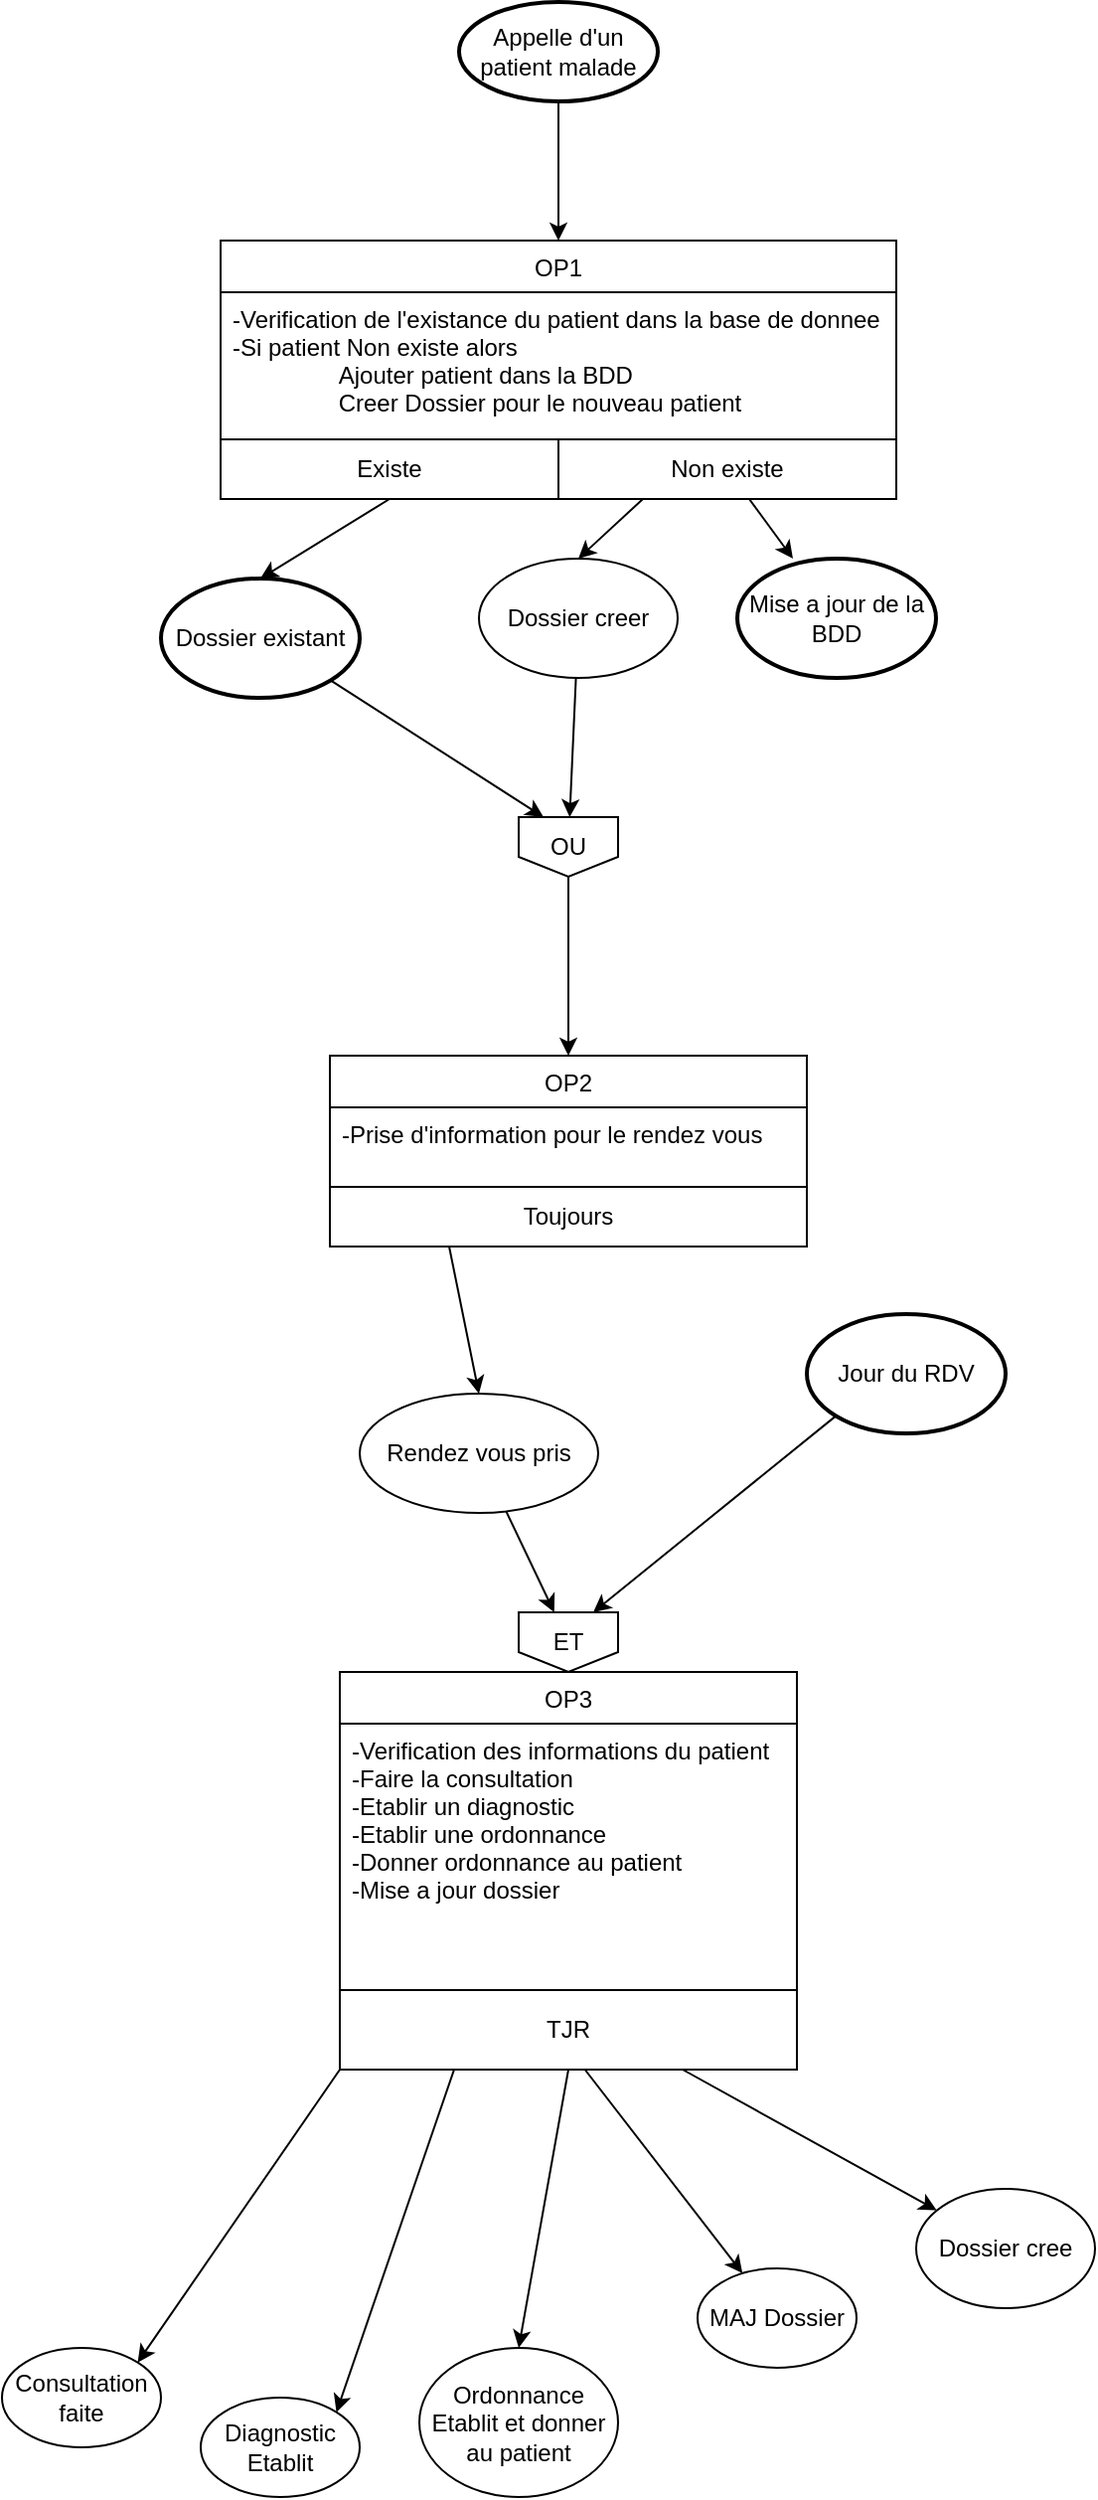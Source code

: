 <mxfile>
    <diagram id="7lCjCTw9FadFkKfdCpsF" name="Page-1">
        <mxGraphModel dx="1070" dy="599" grid="1" gridSize="10" guides="1" tooltips="1" connect="1" arrows="1" fold="1" page="1" pageScale="1" pageWidth="2339" pageHeight="3300" math="0" shadow="0">
            <root>
                <mxCell id="0"/>
                <mxCell id="1" parent="0"/>
                <mxCell id="2" value="OP1" style="swimlane;fontStyle=0;childLayout=stackLayout;horizontal=1;startSize=26;fillColor=none;horizontalStack=0;resizeParent=1;resizeParentMax=0;resizeLast=0;collapsible=1;marginBottom=0;" parent="1" vertex="1">
                    <mxGeometry x="320" y="170" width="340" height="100" as="geometry"/>
                </mxCell>
                <mxCell id="5" value="-Verification de l'existance du patient dans la base de donnee&#10;-Si patient Non existe alors &#10;                Ajouter patient dans la BDD &#10;                Creer Dossier pour le nouveau patient" style="text;strokeColor=none;fillColor=none;align=left;verticalAlign=top;spacingLeft=4;spacingRight=4;overflow=hidden;rotatable=0;points=[[0,0.5],[1,0.5]];portConstraint=eastwest;" parent="2" vertex="1">
                    <mxGeometry y="26" width="340" height="74" as="geometry"/>
                </mxCell>
                <mxCell id="17" style="edgeStyle=none;html=1;exitX=0.5;exitY=1;exitDx=0;exitDy=0;exitPerimeter=0;entryX=0.5;entryY=0;entryDx=0;entryDy=0;" parent="1" source="7" target="2" edge="1">
                    <mxGeometry relative="1" as="geometry"/>
                </mxCell>
                <mxCell id="7" value="Appelle d'un patient malade" style="strokeWidth=2;html=1;shape=mxgraph.flowchart.start_1;whiteSpace=wrap;" parent="1" vertex="1">
                    <mxGeometry x="440" y="50" width="100" height="50" as="geometry"/>
                </mxCell>
                <mxCell id="26" style="edgeStyle=none;html=1;exitX=0.855;exitY=0.855;exitDx=0;exitDy=0;exitPerimeter=0;entryX=0.25;entryY=0;entryDx=0;entryDy=0;" parent="1" source="8" target="21" edge="1">
                    <mxGeometry relative="1" as="geometry"/>
                </mxCell>
                <mxCell id="8" value="Dossier existant" style="strokeWidth=2;html=1;shape=mxgraph.flowchart.start_1;whiteSpace=wrap;" parent="1" vertex="1">
                    <mxGeometry x="290" y="340" width="100" height="60" as="geometry"/>
                </mxCell>
                <mxCell id="10" value="Mise a jour de la BDD" style="strokeWidth=2;html=1;shape=mxgraph.flowchart.start_1;whiteSpace=wrap;" parent="1" vertex="1">
                    <mxGeometry x="580" y="330" width="100" height="60" as="geometry"/>
                </mxCell>
                <mxCell id="24" style="edgeStyle=none;html=1;exitX=0.145;exitY=0.855;exitDx=0;exitDy=0;exitPerimeter=0;entryX=0.75;entryY=0;entryDx=0;entryDy=0;" parent="1" source="12" target="75" edge="1">
                    <mxGeometry relative="1" as="geometry"/>
                </mxCell>
                <mxCell id="12" value="Jour du RDV" style="strokeWidth=2;html=1;shape=mxgraph.flowchart.start_1;whiteSpace=wrap;" parent="1" vertex="1">
                    <mxGeometry x="615" y="710" width="100" height="60" as="geometry"/>
                </mxCell>
                <mxCell id="70" value="" style="edgeStyle=none;html=1;entryX=0.5;entryY=0;entryDx=0;entryDy=0;" edge="1" parent="1" source="21" target="68">
                    <mxGeometry relative="1" as="geometry"/>
                </mxCell>
                <mxCell id="21" value="OU" style="shape=offPageConnector;whiteSpace=wrap;html=1;size=0.333;" parent="1" vertex="1">
                    <mxGeometry x="470" y="460" width="50" height="30" as="geometry"/>
                </mxCell>
                <mxCell id="27" value="OP3" style="swimlane;fontStyle=0;childLayout=stackLayout;horizontal=1;startSize=26;fillColor=none;horizontalStack=0;resizeParent=1;resizeParentMax=0;resizeLast=0;collapsible=1;marginBottom=0;" parent="1" vertex="1">
                    <mxGeometry x="380" y="890" width="230" height="160" as="geometry"/>
                </mxCell>
                <mxCell id="28" value="-Verification des informations du patient&#10;-Faire la consultation &#10;-Etablir un diagnostic&#10;-Etablir une ordonnance&#10;-Donner ordonnance au patient &#10;-Mise a jour dossier" style="text;strokeColor=none;fillColor=none;align=left;verticalAlign=top;spacingLeft=4;spacingRight=4;overflow=hidden;rotatable=0;points=[[0,0.5],[1,0.5]];portConstraint=eastwest;" parent="27" vertex="1">
                    <mxGeometry y="26" width="230" height="134" as="geometry"/>
                </mxCell>
                <mxCell id="51" style="edgeStyle=none;html=1;exitX=0.25;exitY=1;exitDx=0;exitDy=0;entryX=1;entryY=0;entryDx=0;entryDy=0;" parent="1" source="36" target="49" edge="1">
                    <mxGeometry relative="1" as="geometry"/>
                </mxCell>
                <mxCell id="52" style="edgeStyle=none;html=1;exitX=0.5;exitY=1;exitDx=0;exitDy=0;entryX=0.5;entryY=0;entryDx=0;entryDy=0;" parent="1" source="36" target="50" edge="1">
                    <mxGeometry relative="1" as="geometry"/>
                </mxCell>
                <mxCell id="53" style="edgeStyle=none;html=1;exitX=0;exitY=1;exitDx=0;exitDy=0;entryX=1;entryY=0;entryDx=0;entryDy=0;" parent="1" source="36" target="55" edge="1">
                    <mxGeometry relative="1" as="geometry">
                        <mxPoint x="188.284" y="1137.322" as="targetPoint"/>
                    </mxGeometry>
                </mxCell>
                <mxCell id="36" value="TJR" style="rounded=0;whiteSpace=wrap;html=1;" parent="1" vertex="1">
                    <mxGeometry x="380" y="1050" width="230" height="40" as="geometry"/>
                </mxCell>
                <mxCell id="42" value="" style="edgeStyle=none;html=1;" parent="1" target="41" edge="1">
                    <mxGeometry relative="1" as="geometry">
                        <mxPoint x="503.333" y="1090" as="sourcePoint"/>
                    </mxGeometry>
                </mxCell>
                <mxCell id="40" value="" style="edgeStyle=none;html=1;exitX=0.75;exitY=1;exitDx=0;exitDy=0;" parent="1" source="36" target="39" edge="1">
                    <mxGeometry relative="1" as="geometry">
                        <mxPoint x="603.75" y="1090" as="sourcePoint"/>
                    </mxGeometry>
                </mxCell>
                <mxCell id="39" value="Dossier cree" style="ellipse;whiteSpace=wrap;html=1;rounded=0;" parent="1" vertex="1">
                    <mxGeometry x="670" y="1150" width="90" height="60" as="geometry"/>
                </mxCell>
                <mxCell id="41" value="MAJ Dossier" style="ellipse;whiteSpace=wrap;html=1;rounded=0;" parent="1" vertex="1">
                    <mxGeometry x="560" y="1190" width="80" height="50" as="geometry"/>
                </mxCell>
                <mxCell id="49" value="Diagnostic&lt;br&gt;Etablit" style="ellipse;whiteSpace=wrap;html=1;rounded=0;" parent="1" vertex="1">
                    <mxGeometry x="310" y="1255" width="80" height="50" as="geometry"/>
                </mxCell>
                <mxCell id="50" value="Ordonnance Etablit et donner au patient" style="ellipse;whiteSpace=wrap;html=1;rounded=0;" parent="1" vertex="1">
                    <mxGeometry x="420" y="1230" width="100" height="75" as="geometry"/>
                </mxCell>
                <mxCell id="55" value="Consultation faite" style="ellipse;whiteSpace=wrap;html=1;rounded=0;" parent="1" vertex="1">
                    <mxGeometry x="210" y="1230" width="80" height="50" as="geometry"/>
                </mxCell>
                <mxCell id="62" value="" style="edgeStyle=none;html=1;" edge="1" parent="1" source="59" target="10">
                    <mxGeometry relative="1" as="geometry"/>
                </mxCell>
                <mxCell id="65" style="edgeStyle=none;html=1;exitX=0.25;exitY=1;exitDx=0;exitDy=0;entryX=0.5;entryY=0;entryDx=0;entryDy=0;" edge="1" parent="1" source="59" target="64">
                    <mxGeometry relative="1" as="geometry"/>
                </mxCell>
                <mxCell id="59" value="Non existe" style="rounded=0;whiteSpace=wrap;html=1;" vertex="1" parent="1">
                    <mxGeometry x="490" y="270" width="170" height="30" as="geometry"/>
                </mxCell>
                <mxCell id="61" style="edgeStyle=none;html=1;exitX=0.5;exitY=1;exitDx=0;exitDy=0;entryX=0.5;entryY=0;entryDx=0;entryDy=0;entryPerimeter=0;" edge="1" parent="1" source="60" target="8">
                    <mxGeometry relative="1" as="geometry"/>
                </mxCell>
                <mxCell id="60" value="Existe" style="rounded=0;whiteSpace=wrap;html=1;" vertex="1" parent="1">
                    <mxGeometry x="320" y="270" width="170" height="30" as="geometry"/>
                </mxCell>
                <mxCell id="66" value="" style="edgeStyle=none;html=1;" edge="1" parent="1" source="64" target="21">
                    <mxGeometry relative="1" as="geometry"/>
                </mxCell>
                <mxCell id="64" value="Dossier creer" style="ellipse;whiteSpace=wrap;html=1;" vertex="1" parent="1">
                    <mxGeometry x="450" y="330" width="100" height="60" as="geometry"/>
                </mxCell>
                <mxCell id="68" value="OP2" style="swimlane;fontStyle=0;childLayout=stackLayout;horizontal=1;startSize=26;fillColor=none;horizontalStack=0;resizeParent=1;resizeParentMax=0;resizeLast=0;collapsible=1;marginBottom=0;" vertex="1" parent="1">
                    <mxGeometry x="375" y="580" width="240" height="66" as="geometry"/>
                </mxCell>
                <mxCell id="69" value="-Prise d'information pour le rendez vous" style="text;strokeColor=none;fillColor=none;align=left;verticalAlign=top;spacingLeft=4;spacingRight=4;overflow=hidden;rotatable=0;points=[[0,0.5],[1,0.5]];portConstraint=eastwest;" vertex="1" parent="68">
                    <mxGeometry y="26" width="240" height="40" as="geometry"/>
                </mxCell>
                <mxCell id="77" value="" style="edgeStyle=none;html=1;" edge="1" parent="1" source="71" target="75">
                    <mxGeometry relative="1" as="geometry"/>
                </mxCell>
                <mxCell id="71" value="Rendez vous pris" style="ellipse;whiteSpace=wrap;html=1;" vertex="1" parent="1">
                    <mxGeometry x="390" y="750" width="120" height="60" as="geometry"/>
                </mxCell>
                <mxCell id="73" style="edgeStyle=none;html=1;exitX=0.25;exitY=1;exitDx=0;exitDy=0;entryX=0.5;entryY=0;entryDx=0;entryDy=0;" edge="1" parent="1" source="72" target="71">
                    <mxGeometry relative="1" as="geometry"/>
                </mxCell>
                <mxCell id="72" value="Toujours" style="rounded=0;whiteSpace=wrap;html=1;" vertex="1" parent="1">
                    <mxGeometry x="375" y="646" width="240" height="30" as="geometry"/>
                </mxCell>
                <mxCell id="75" value="ET" style="shape=offPageConnector;whiteSpace=wrap;html=1;size=0.333;" vertex="1" parent="1">
                    <mxGeometry x="470" y="860" width="50" height="30" as="geometry"/>
                </mxCell>
            </root>
        </mxGraphModel>
    </diagram>
</mxfile>